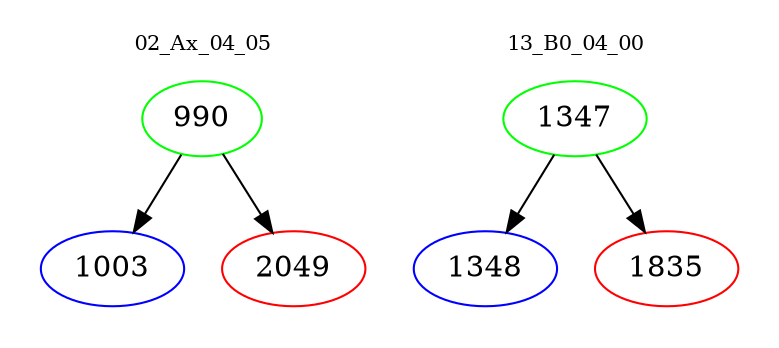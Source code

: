 digraph{
subgraph cluster_0 {
color = white
label = "02_Ax_04_05";
fontsize=10;
T0_990 [label="990", color="green"]
T0_990 -> T0_1003 [color="black"]
T0_1003 [label="1003", color="blue"]
T0_990 -> T0_2049 [color="black"]
T0_2049 [label="2049", color="red"]
}
subgraph cluster_1 {
color = white
label = "13_B0_04_00";
fontsize=10;
T1_1347 [label="1347", color="green"]
T1_1347 -> T1_1348 [color="black"]
T1_1348 [label="1348", color="blue"]
T1_1347 -> T1_1835 [color="black"]
T1_1835 [label="1835", color="red"]
}
}
